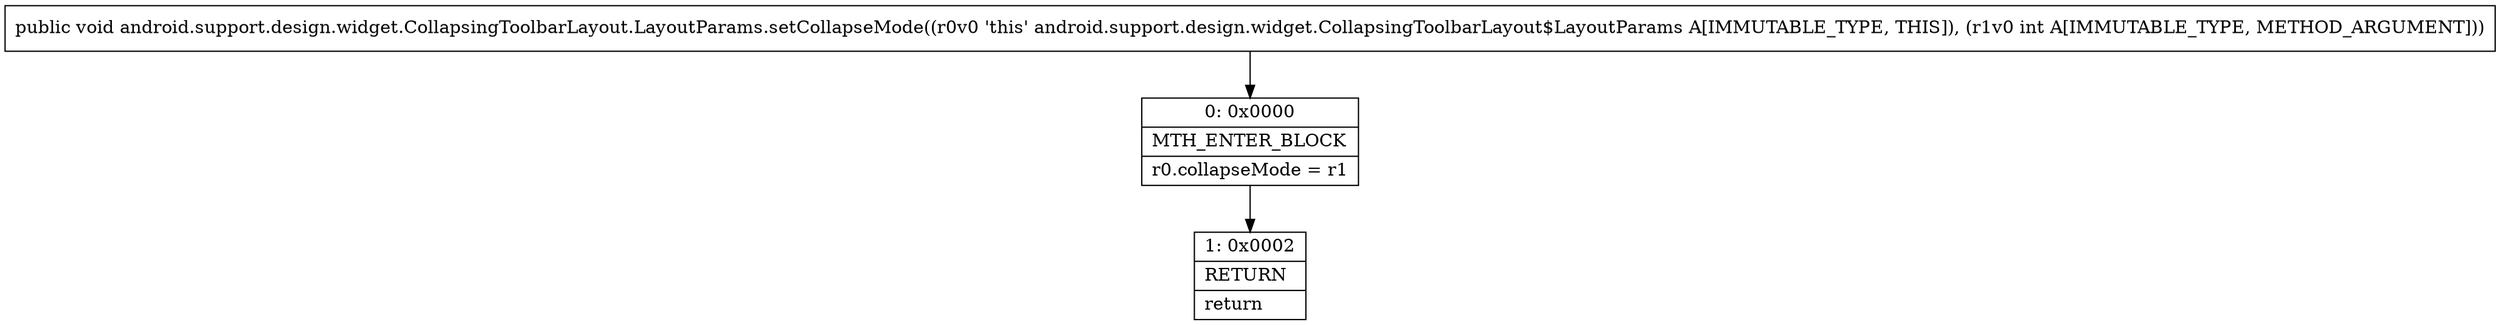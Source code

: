 digraph "CFG forandroid.support.design.widget.CollapsingToolbarLayout.LayoutParams.setCollapseMode(I)V" {
Node_0 [shape=record,label="{0\:\ 0x0000|MTH_ENTER_BLOCK\l|r0.collapseMode = r1\l}"];
Node_1 [shape=record,label="{1\:\ 0x0002|RETURN\l|return\l}"];
MethodNode[shape=record,label="{public void android.support.design.widget.CollapsingToolbarLayout.LayoutParams.setCollapseMode((r0v0 'this' android.support.design.widget.CollapsingToolbarLayout$LayoutParams A[IMMUTABLE_TYPE, THIS]), (r1v0 int A[IMMUTABLE_TYPE, METHOD_ARGUMENT])) }"];
MethodNode -> Node_0;
Node_0 -> Node_1;
}

